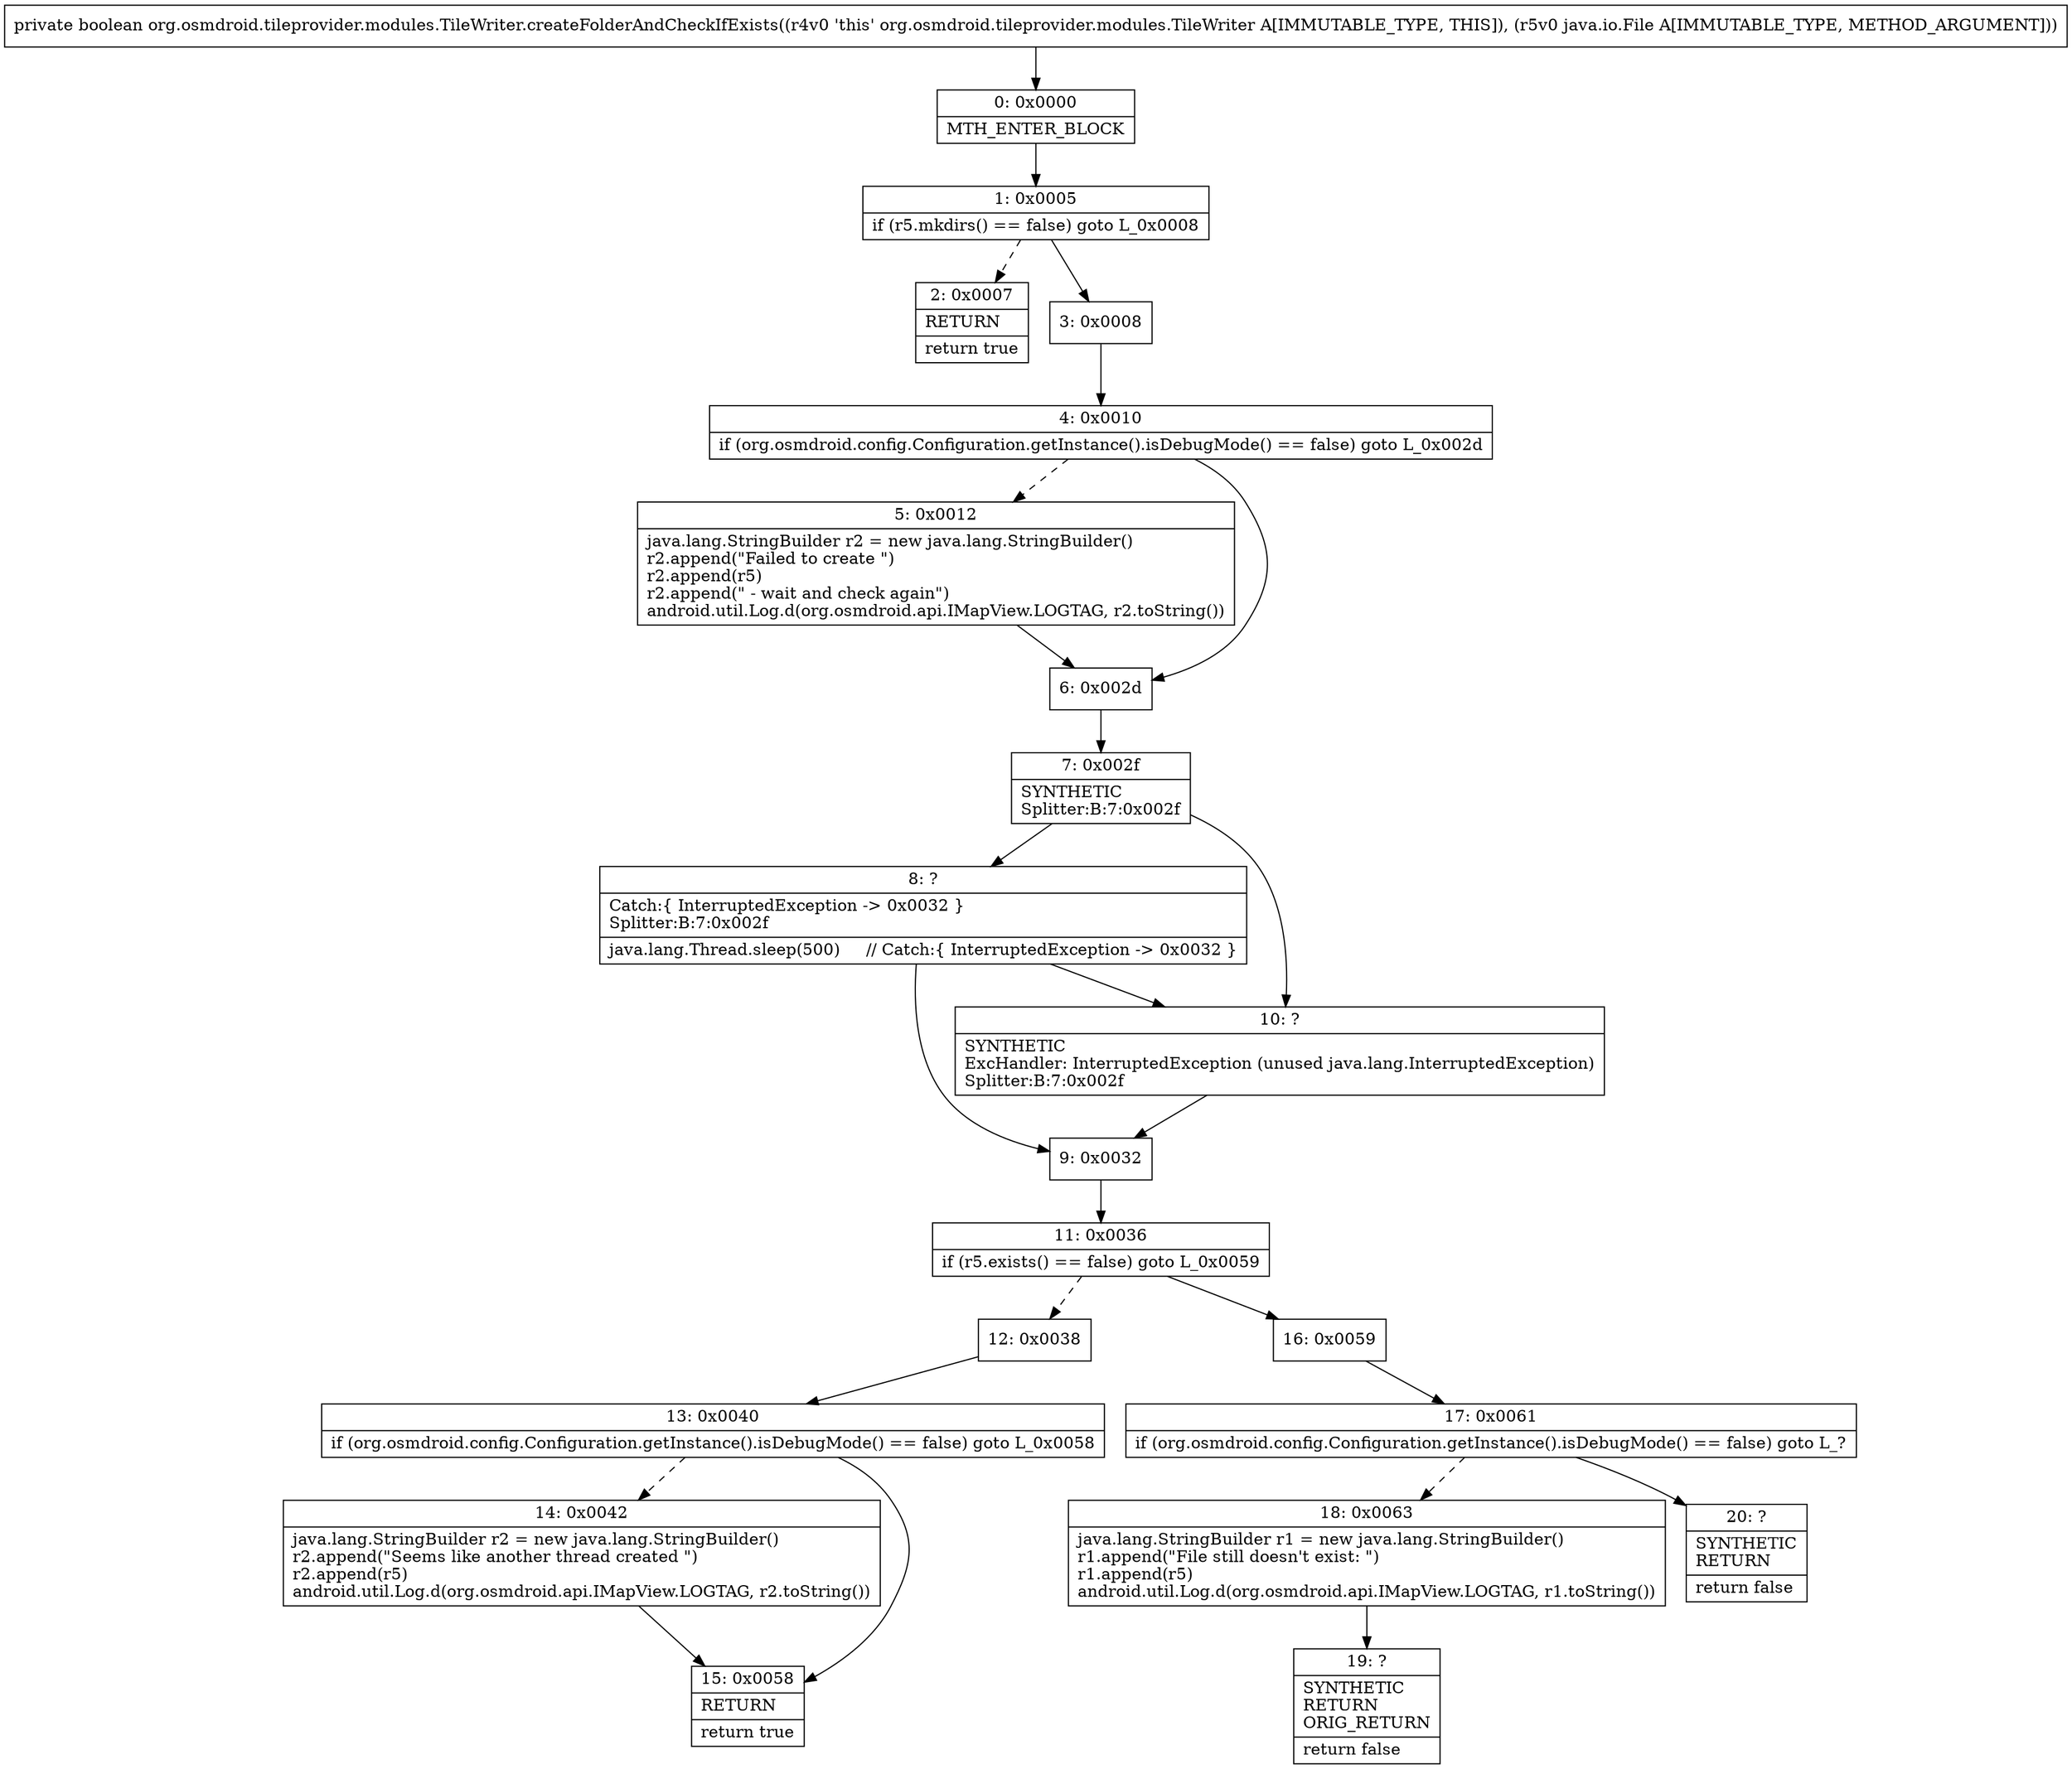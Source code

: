digraph "CFG fororg.osmdroid.tileprovider.modules.TileWriter.createFolderAndCheckIfExists(Ljava\/io\/File;)Z" {
Node_0 [shape=record,label="{0\:\ 0x0000|MTH_ENTER_BLOCK\l}"];
Node_1 [shape=record,label="{1\:\ 0x0005|if (r5.mkdirs() == false) goto L_0x0008\l}"];
Node_2 [shape=record,label="{2\:\ 0x0007|RETURN\l|return true\l}"];
Node_3 [shape=record,label="{3\:\ 0x0008}"];
Node_4 [shape=record,label="{4\:\ 0x0010|if (org.osmdroid.config.Configuration.getInstance().isDebugMode() == false) goto L_0x002d\l}"];
Node_5 [shape=record,label="{5\:\ 0x0012|java.lang.StringBuilder r2 = new java.lang.StringBuilder()\lr2.append(\"Failed to create \")\lr2.append(r5)\lr2.append(\" \- wait and check again\")\landroid.util.Log.d(org.osmdroid.api.IMapView.LOGTAG, r2.toString())\l}"];
Node_6 [shape=record,label="{6\:\ 0x002d}"];
Node_7 [shape=record,label="{7\:\ 0x002f|SYNTHETIC\lSplitter:B:7:0x002f\l}"];
Node_8 [shape=record,label="{8\:\ ?|Catch:\{ InterruptedException \-\> 0x0032 \}\lSplitter:B:7:0x002f\l|java.lang.Thread.sleep(500)     \/\/ Catch:\{ InterruptedException \-\> 0x0032 \}\l}"];
Node_9 [shape=record,label="{9\:\ 0x0032}"];
Node_10 [shape=record,label="{10\:\ ?|SYNTHETIC\lExcHandler: InterruptedException (unused java.lang.InterruptedException)\lSplitter:B:7:0x002f\l}"];
Node_11 [shape=record,label="{11\:\ 0x0036|if (r5.exists() == false) goto L_0x0059\l}"];
Node_12 [shape=record,label="{12\:\ 0x0038}"];
Node_13 [shape=record,label="{13\:\ 0x0040|if (org.osmdroid.config.Configuration.getInstance().isDebugMode() == false) goto L_0x0058\l}"];
Node_14 [shape=record,label="{14\:\ 0x0042|java.lang.StringBuilder r2 = new java.lang.StringBuilder()\lr2.append(\"Seems like another thread created \")\lr2.append(r5)\landroid.util.Log.d(org.osmdroid.api.IMapView.LOGTAG, r2.toString())\l}"];
Node_15 [shape=record,label="{15\:\ 0x0058|RETURN\l|return true\l}"];
Node_16 [shape=record,label="{16\:\ 0x0059}"];
Node_17 [shape=record,label="{17\:\ 0x0061|if (org.osmdroid.config.Configuration.getInstance().isDebugMode() == false) goto L_?\l}"];
Node_18 [shape=record,label="{18\:\ 0x0063|java.lang.StringBuilder r1 = new java.lang.StringBuilder()\lr1.append(\"File still doesn't exist: \")\lr1.append(r5)\landroid.util.Log.d(org.osmdroid.api.IMapView.LOGTAG, r1.toString())\l}"];
Node_19 [shape=record,label="{19\:\ ?|SYNTHETIC\lRETURN\lORIG_RETURN\l|return false\l}"];
Node_20 [shape=record,label="{20\:\ ?|SYNTHETIC\lRETURN\l|return false\l}"];
MethodNode[shape=record,label="{private boolean org.osmdroid.tileprovider.modules.TileWriter.createFolderAndCheckIfExists((r4v0 'this' org.osmdroid.tileprovider.modules.TileWriter A[IMMUTABLE_TYPE, THIS]), (r5v0 java.io.File A[IMMUTABLE_TYPE, METHOD_ARGUMENT])) }"];
MethodNode -> Node_0;
Node_0 -> Node_1;
Node_1 -> Node_2[style=dashed];
Node_1 -> Node_3;
Node_3 -> Node_4;
Node_4 -> Node_5[style=dashed];
Node_4 -> Node_6;
Node_5 -> Node_6;
Node_6 -> Node_7;
Node_7 -> Node_8;
Node_7 -> Node_10;
Node_8 -> Node_9;
Node_8 -> Node_10;
Node_9 -> Node_11;
Node_10 -> Node_9;
Node_11 -> Node_12[style=dashed];
Node_11 -> Node_16;
Node_12 -> Node_13;
Node_13 -> Node_14[style=dashed];
Node_13 -> Node_15;
Node_14 -> Node_15;
Node_16 -> Node_17;
Node_17 -> Node_18[style=dashed];
Node_17 -> Node_20;
Node_18 -> Node_19;
}

